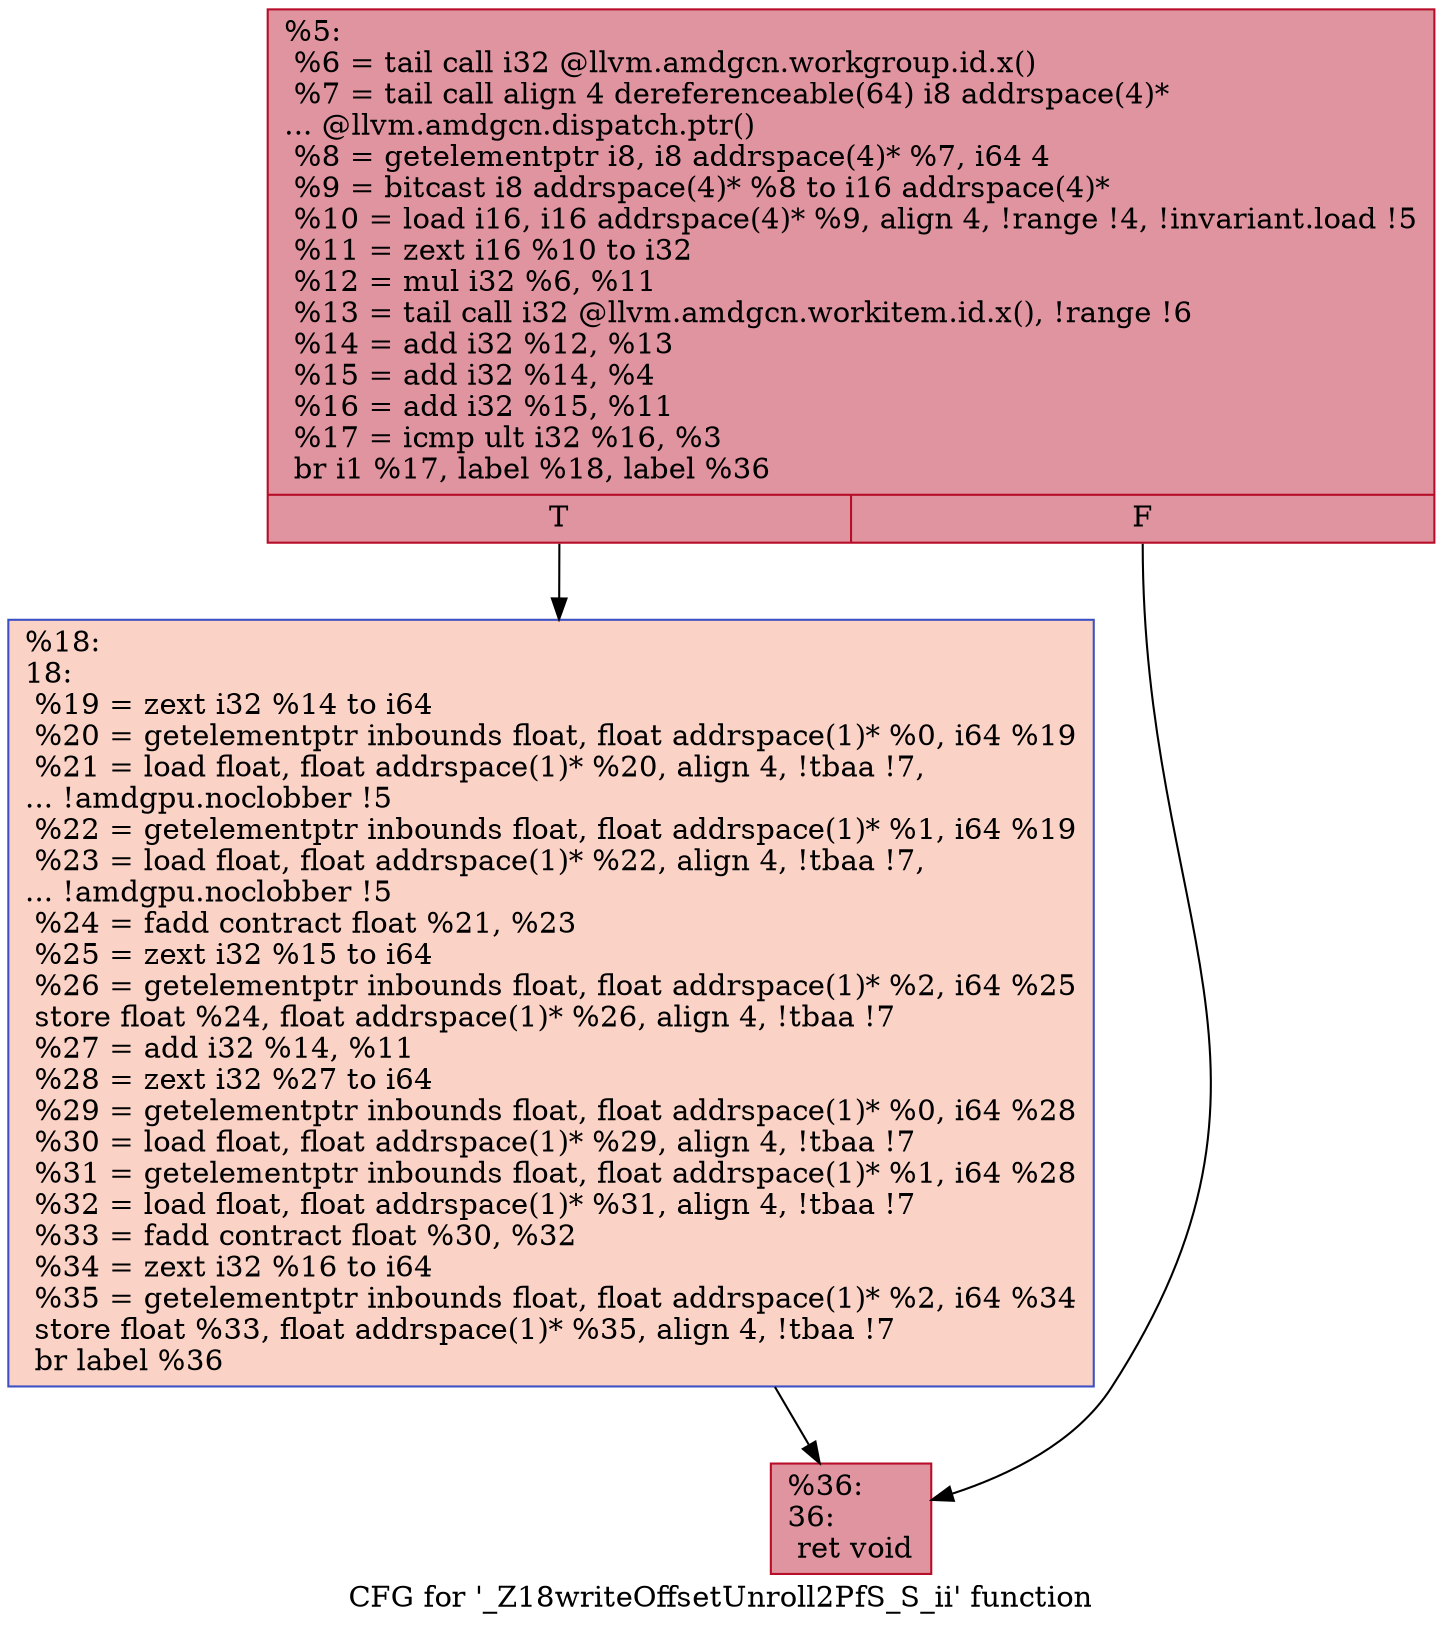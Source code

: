 digraph "CFG for '_Z18writeOffsetUnroll2PfS_S_ii' function" {
	label="CFG for '_Z18writeOffsetUnroll2PfS_S_ii' function";

	Node0x57a9400 [shape=record,color="#b70d28ff", style=filled, fillcolor="#b70d2870",label="{%5:\l  %6 = tail call i32 @llvm.amdgcn.workgroup.id.x()\l  %7 = tail call align 4 dereferenceable(64) i8 addrspace(4)*\l... @llvm.amdgcn.dispatch.ptr()\l  %8 = getelementptr i8, i8 addrspace(4)* %7, i64 4\l  %9 = bitcast i8 addrspace(4)* %8 to i16 addrspace(4)*\l  %10 = load i16, i16 addrspace(4)* %9, align 4, !range !4, !invariant.load !5\l  %11 = zext i16 %10 to i32\l  %12 = mul i32 %6, %11\l  %13 = tail call i32 @llvm.amdgcn.workitem.id.x(), !range !6\l  %14 = add i32 %12, %13\l  %15 = add i32 %14, %4\l  %16 = add i32 %15, %11\l  %17 = icmp ult i32 %16, %3\l  br i1 %17, label %18, label %36\l|{<s0>T|<s1>F}}"];
	Node0x57a9400:s0 -> Node0x57ab460;
	Node0x57a9400:s1 -> Node0x57ab4f0;
	Node0x57ab460 [shape=record,color="#3d50c3ff", style=filled, fillcolor="#f59c7d70",label="{%18:\l18:                                               \l  %19 = zext i32 %14 to i64\l  %20 = getelementptr inbounds float, float addrspace(1)* %0, i64 %19\l  %21 = load float, float addrspace(1)* %20, align 4, !tbaa !7,\l... !amdgpu.noclobber !5\l  %22 = getelementptr inbounds float, float addrspace(1)* %1, i64 %19\l  %23 = load float, float addrspace(1)* %22, align 4, !tbaa !7,\l... !amdgpu.noclobber !5\l  %24 = fadd contract float %21, %23\l  %25 = zext i32 %15 to i64\l  %26 = getelementptr inbounds float, float addrspace(1)* %2, i64 %25\l  store float %24, float addrspace(1)* %26, align 4, !tbaa !7\l  %27 = add i32 %14, %11\l  %28 = zext i32 %27 to i64\l  %29 = getelementptr inbounds float, float addrspace(1)* %0, i64 %28\l  %30 = load float, float addrspace(1)* %29, align 4, !tbaa !7\l  %31 = getelementptr inbounds float, float addrspace(1)* %1, i64 %28\l  %32 = load float, float addrspace(1)* %31, align 4, !tbaa !7\l  %33 = fadd contract float %30, %32\l  %34 = zext i32 %16 to i64\l  %35 = getelementptr inbounds float, float addrspace(1)* %2, i64 %34\l  store float %33, float addrspace(1)* %35, align 4, !tbaa !7\l  br label %36\l}"];
	Node0x57ab460 -> Node0x57ab4f0;
	Node0x57ab4f0 [shape=record,color="#b70d28ff", style=filled, fillcolor="#b70d2870",label="{%36:\l36:                                               \l  ret void\l}"];
}
